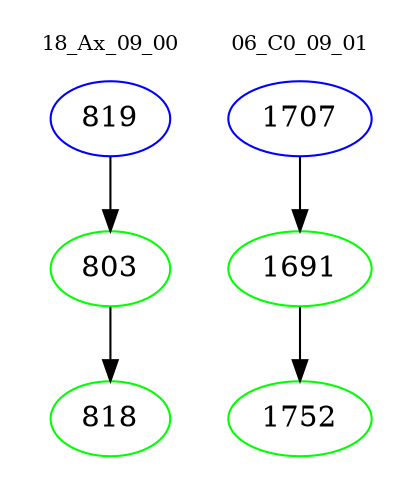 digraph{
subgraph cluster_0 {
color = white
label = "18_Ax_09_00";
fontsize=10;
T0_819 [label="819", color="blue"]
T0_819 -> T0_803 [color="black"]
T0_803 [label="803", color="green"]
T0_803 -> T0_818 [color="black"]
T0_818 [label="818", color="green"]
}
subgraph cluster_1 {
color = white
label = "06_C0_09_01";
fontsize=10;
T1_1707 [label="1707", color="blue"]
T1_1707 -> T1_1691 [color="black"]
T1_1691 [label="1691", color="green"]
T1_1691 -> T1_1752 [color="black"]
T1_1752 [label="1752", color="green"]
}
}
